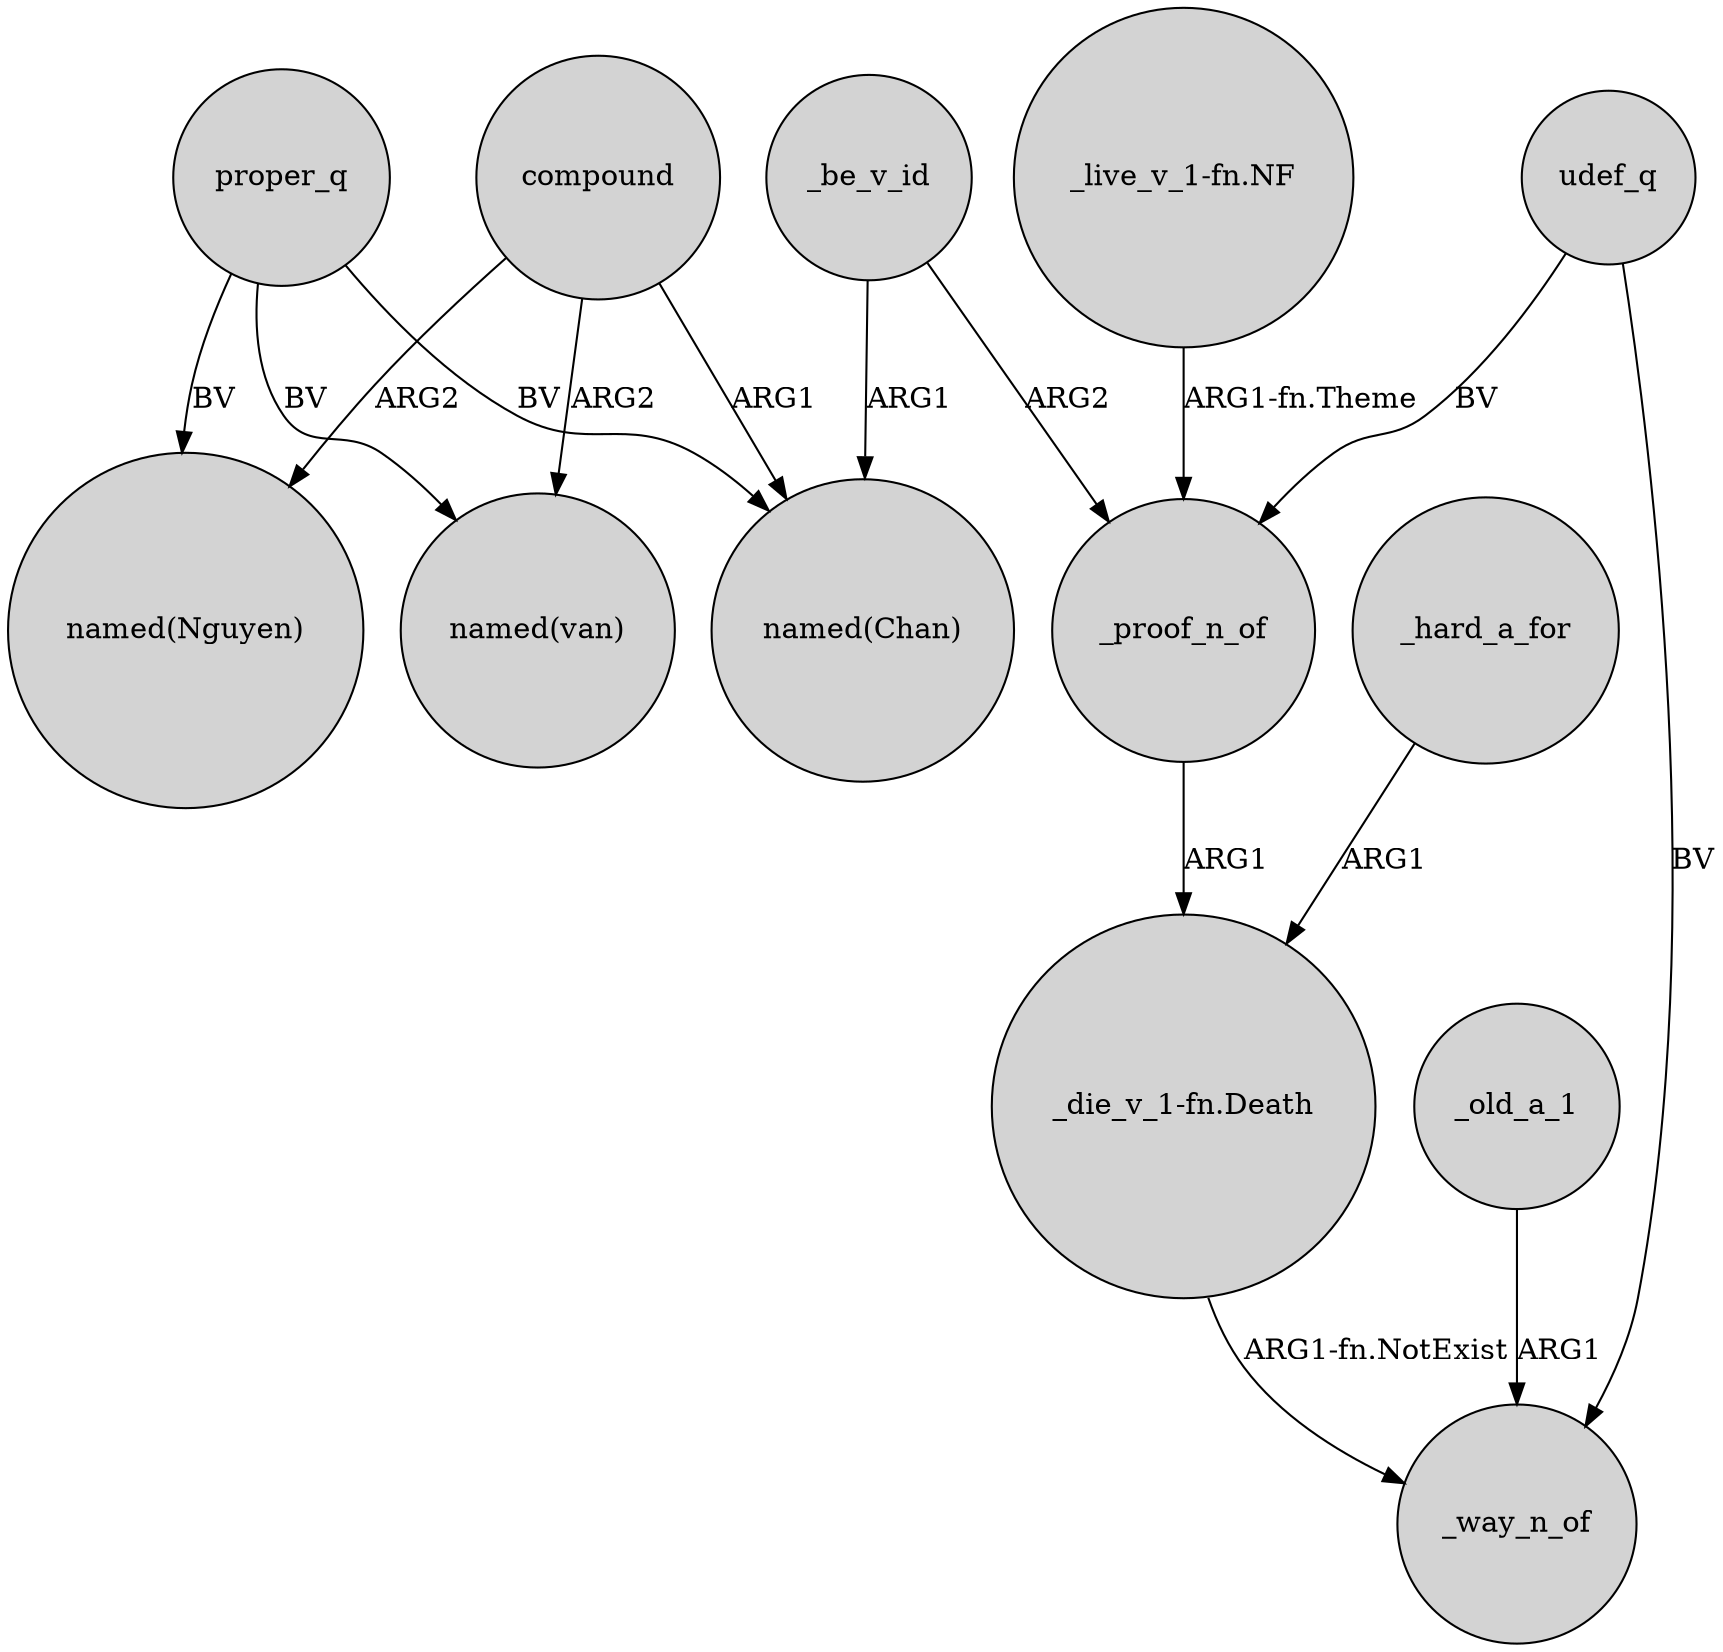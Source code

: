 digraph {
	node [shape=circle style=filled]
	proper_q -> "named(van)" [label=BV]
	compound -> "named(van)" [label=ARG2]
	_old_a_1 -> _way_n_of [label=ARG1]
	compound -> "named(Chan)" [label=ARG1]
	_hard_a_for -> "_die_v_1-fn.Death" [label=ARG1]
	_be_v_id -> "named(Chan)" [label=ARG1]
	_proof_n_of -> "_die_v_1-fn.Death" [label=ARG1]
	_be_v_id -> _proof_n_of [label=ARG2]
	udef_q -> _way_n_of [label=BV]
	"_live_v_1-fn.NF" -> _proof_n_of [label="ARG1-fn.Theme"]
	proper_q -> "named(Chan)" [label=BV]
	"_die_v_1-fn.Death" -> _way_n_of [label="ARG1-fn.NotExist"]
	udef_q -> _proof_n_of [label=BV]
	compound -> "named(Nguyen)" [label=ARG2]
	proper_q -> "named(Nguyen)" [label=BV]
}
